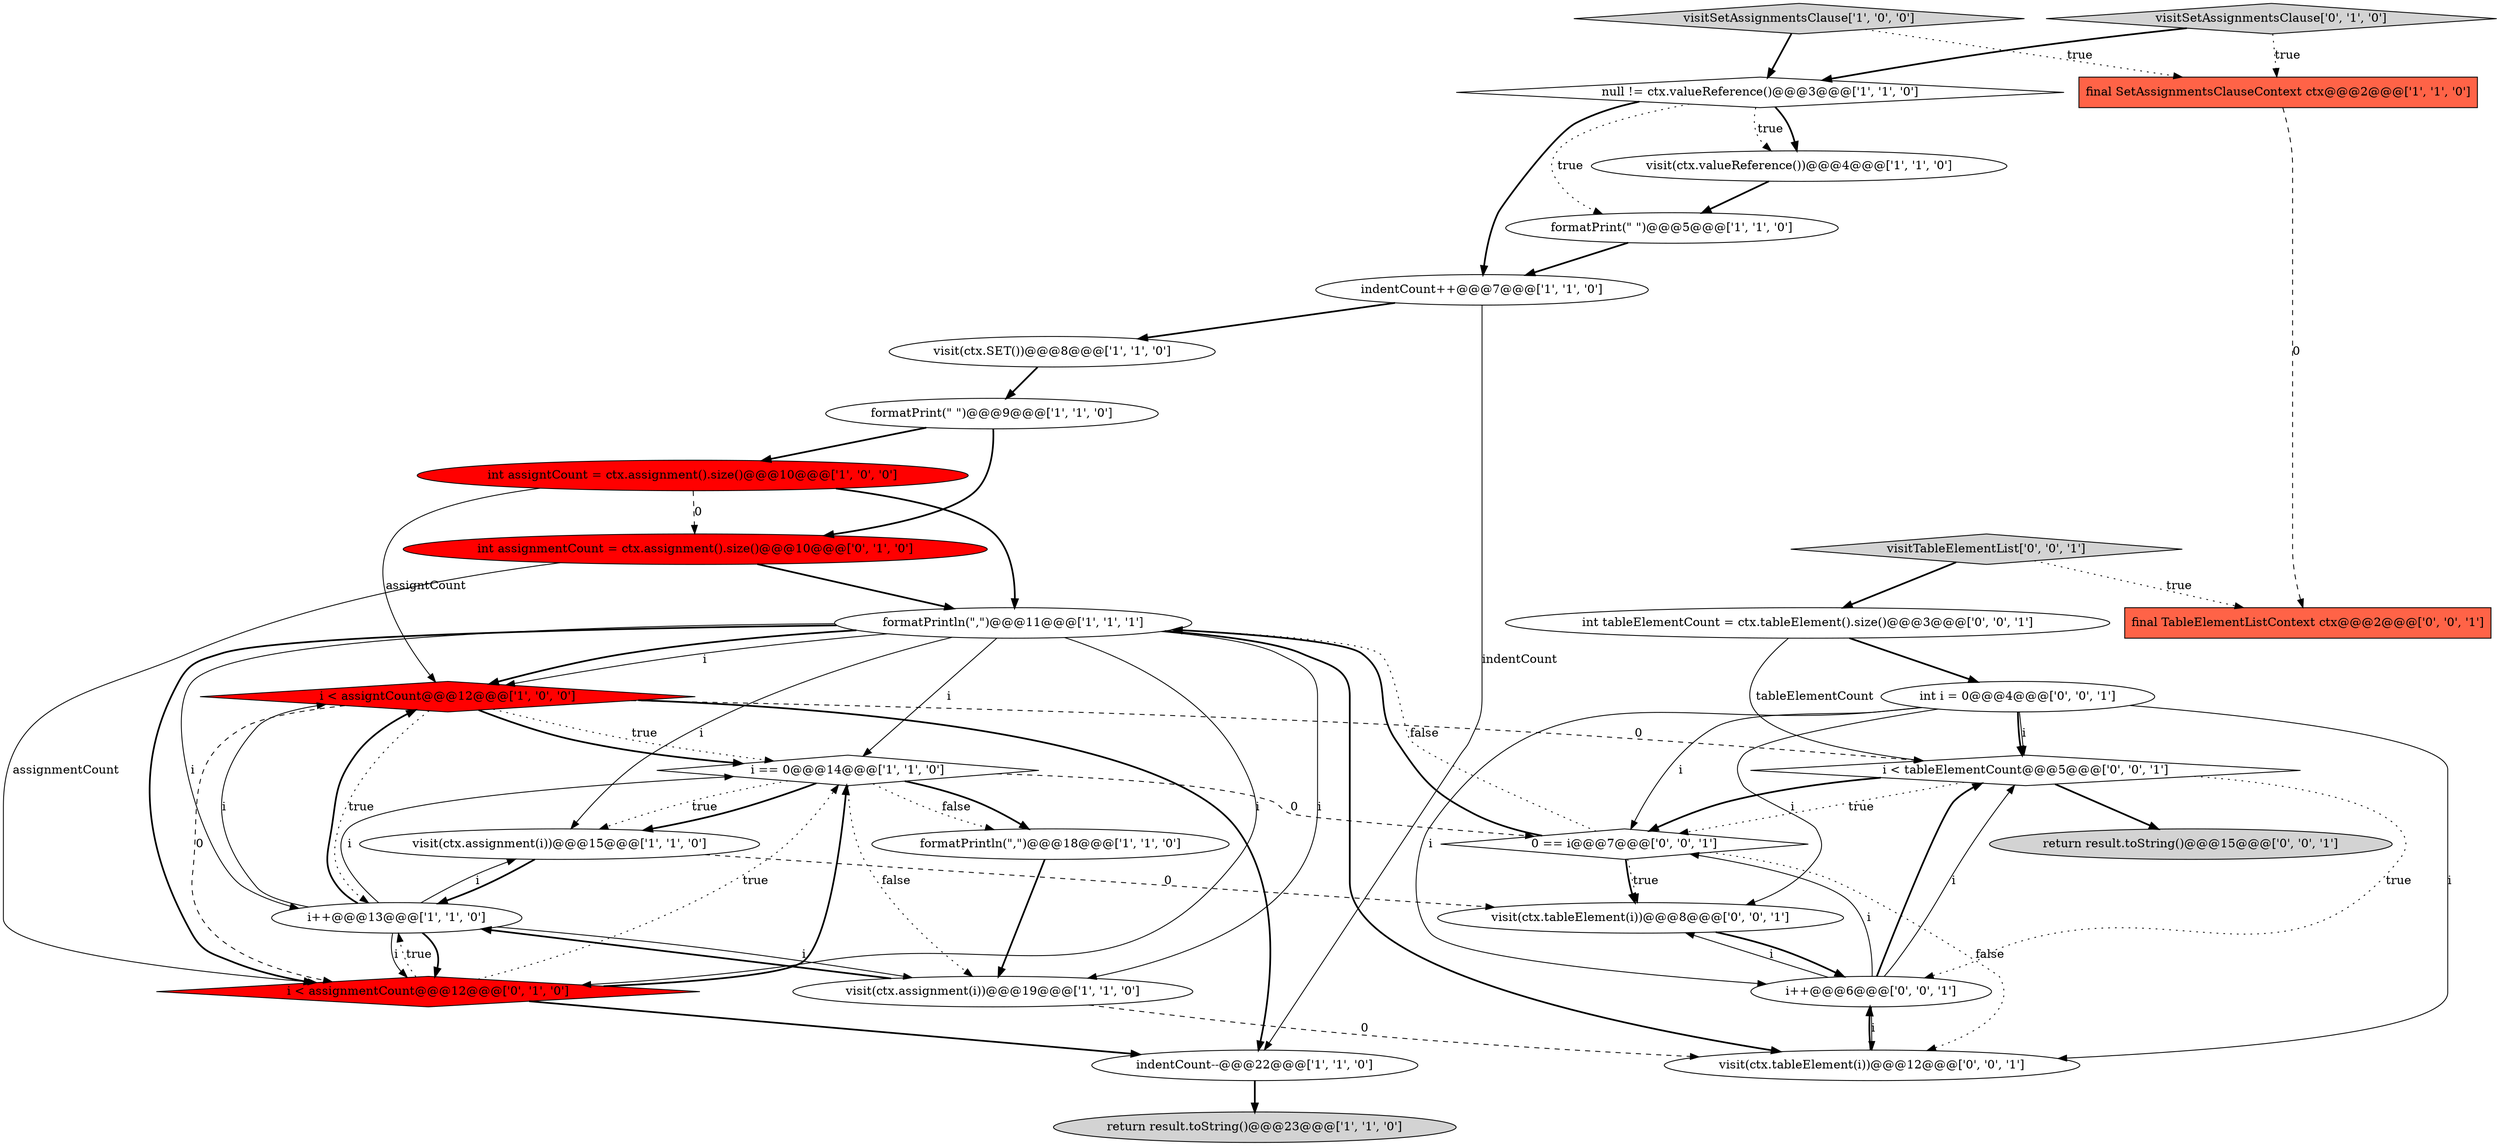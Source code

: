 digraph {
6 [style = filled, label = "int assigntCount = ctx.assignment().size()@@@10@@@['1', '0', '0']", fillcolor = red, shape = ellipse image = "AAA1AAABBB1BBB"];
12 [style = filled, label = "return result.toString()@@@23@@@['1', '1', '0']", fillcolor = lightgray, shape = ellipse image = "AAA0AAABBB1BBB"];
22 [style = filled, label = "return result.toString()@@@15@@@['0', '0', '1']", fillcolor = lightgray, shape = ellipse image = "AAA0AAABBB3BBB"];
1 [style = filled, label = "formatPrint(\" \")@@@9@@@['1', '1', '0']", fillcolor = white, shape = ellipse image = "AAA0AAABBB1BBB"];
10 [style = filled, label = "formatPrint(\" \")@@@5@@@['1', '1', '0']", fillcolor = white, shape = ellipse image = "AAA0AAABBB1BBB"];
19 [style = filled, label = "int assignmentCount = ctx.assignment().size()@@@10@@@['0', '1', '0']", fillcolor = red, shape = ellipse image = "AAA1AAABBB2BBB"];
23 [style = filled, label = "int tableElementCount = ctx.tableElement().size()@@@3@@@['0', '0', '1']", fillcolor = white, shape = ellipse image = "AAA0AAABBB3BBB"];
2 [style = filled, label = "visitSetAssignmentsClause['1', '0', '0']", fillcolor = lightgray, shape = diamond image = "AAA0AAABBB1BBB"];
26 [style = filled, label = "visit(ctx.tableElement(i))@@@8@@@['0', '0', '1']", fillcolor = white, shape = ellipse image = "AAA0AAABBB3BBB"];
24 [style = filled, label = "final TableElementListContext ctx@@@2@@@['0', '0', '1']", fillcolor = tomato, shape = box image = "AAA0AAABBB3BBB"];
11 [style = filled, label = "i < assigntCount@@@12@@@['1', '0', '0']", fillcolor = red, shape = diamond image = "AAA1AAABBB1BBB"];
28 [style = filled, label = "visitTableElementList['0', '0', '1']", fillcolor = lightgray, shape = diamond image = "AAA0AAABBB3BBB"];
0 [style = filled, label = "visit(ctx.valueReference())@@@4@@@['1', '1', '0']", fillcolor = white, shape = ellipse image = "AAA0AAABBB1BBB"];
8 [style = filled, label = "visit(ctx.assignment(i))@@@15@@@['1', '1', '0']", fillcolor = white, shape = ellipse image = "AAA0AAABBB1BBB"];
4 [style = filled, label = "visit(ctx.SET())@@@8@@@['1', '1', '0']", fillcolor = white, shape = ellipse image = "AAA0AAABBB1BBB"];
25 [style = filled, label = "0 == i@@@7@@@['0', '0', '1']", fillcolor = white, shape = diamond image = "AAA0AAABBB3BBB"];
15 [style = filled, label = "formatPrintln(\",\")@@@18@@@['1', '1', '0']", fillcolor = white, shape = ellipse image = "AAA0AAABBB1BBB"];
21 [style = filled, label = "i < tableElementCount@@@5@@@['0', '0', '1']", fillcolor = white, shape = diamond image = "AAA0AAABBB3BBB"];
14 [style = filled, label = "i == 0@@@14@@@['1', '1', '0']", fillcolor = white, shape = diamond image = "AAA0AAABBB1BBB"];
5 [style = filled, label = "i++@@@13@@@['1', '1', '0']", fillcolor = white, shape = ellipse image = "AAA0AAABBB1BBB"];
29 [style = filled, label = "int i = 0@@@4@@@['0', '0', '1']", fillcolor = white, shape = ellipse image = "AAA0AAABBB3BBB"];
16 [style = filled, label = "null != ctx.valueReference()@@@3@@@['1', '1', '0']", fillcolor = white, shape = diamond image = "AAA0AAABBB1BBB"];
13 [style = filled, label = "visit(ctx.assignment(i))@@@19@@@['1', '1', '0']", fillcolor = white, shape = ellipse image = "AAA0AAABBB1BBB"];
27 [style = filled, label = "visit(ctx.tableElement(i))@@@12@@@['0', '0', '1']", fillcolor = white, shape = ellipse image = "AAA0AAABBB3BBB"];
3 [style = filled, label = "formatPrintln(\",\")@@@11@@@['1', '1', '1']", fillcolor = white, shape = ellipse image = "AAA0AAABBB1BBB"];
30 [style = filled, label = "i++@@@6@@@['0', '0', '1']", fillcolor = white, shape = ellipse image = "AAA0AAABBB3BBB"];
9 [style = filled, label = "indentCount--@@@22@@@['1', '1', '0']", fillcolor = white, shape = ellipse image = "AAA0AAABBB1BBB"];
7 [style = filled, label = "final SetAssignmentsClauseContext ctx@@@2@@@['1', '1', '0']", fillcolor = tomato, shape = box image = "AAA0AAABBB1BBB"];
20 [style = filled, label = "i < assignmentCount@@@12@@@['0', '1', '0']", fillcolor = red, shape = diamond image = "AAA1AAABBB2BBB"];
17 [style = filled, label = "indentCount++@@@7@@@['1', '1', '0']", fillcolor = white, shape = ellipse image = "AAA0AAABBB1BBB"];
18 [style = filled, label = "visitSetAssignmentsClause['0', '1', '0']", fillcolor = lightgray, shape = diamond image = "AAA0AAABBB2BBB"];
6->3 [style = bold, label=""];
16->0 [style = bold, label=""];
11->20 [style = dashed, label="0"];
5->20 [style = bold, label=""];
11->14 [style = bold, label=""];
20->9 [style = bold, label=""];
14->25 [style = dashed, label="0"];
3->8 [style = solid, label="i"];
10->17 [style = bold, label=""];
19->20 [style = solid, label="assignmentCount"];
11->9 [style = bold, label=""];
16->10 [style = dotted, label="true"];
23->21 [style = solid, label="tableElementCount"];
3->27 [style = bold, label=""];
30->25 [style = solid, label="i"];
23->29 [style = bold, label=""];
3->20 [style = solid, label="i"];
3->14 [style = solid, label="i"];
19->3 [style = bold, label=""];
11->21 [style = dashed, label="0"];
2->16 [style = bold, label=""];
15->13 [style = bold, label=""];
27->30 [style = bold, label=""];
25->3 [style = bold, label=""];
11->14 [style = dotted, label="true"];
3->11 [style = bold, label=""];
5->14 [style = solid, label="i"];
11->5 [style = dotted, label="true"];
20->14 [style = bold, label=""];
5->11 [style = solid, label="i"];
16->17 [style = bold, label=""];
21->25 [style = bold, label=""];
30->27 [style = solid, label="i"];
3->13 [style = solid, label="i"];
20->5 [style = dotted, label="true"];
28->24 [style = dotted, label="true"];
21->22 [style = bold, label=""];
21->30 [style = dotted, label="true"];
25->26 [style = bold, label=""];
6->19 [style = dashed, label="0"];
13->5 [style = bold, label=""];
14->15 [style = bold, label=""];
5->11 [style = bold, label=""];
14->8 [style = bold, label=""];
1->19 [style = bold, label=""];
29->21 [style = solid, label="i"];
25->26 [style = dotted, label="true"];
14->15 [style = dotted, label="false"];
5->8 [style = solid, label="i"];
18->7 [style = dotted, label="true"];
3->5 [style = solid, label="i"];
20->14 [style = dotted, label="true"];
25->27 [style = dotted, label="false"];
5->13 [style = solid, label="i"];
29->21 [style = bold, label=""];
14->13 [style = dotted, label="false"];
21->25 [style = dotted, label="true"];
30->21 [style = bold, label=""];
6->11 [style = solid, label="assigntCount"];
1->6 [style = bold, label=""];
13->27 [style = dashed, label="0"];
29->27 [style = solid, label="i"];
28->23 [style = bold, label=""];
14->8 [style = dotted, label="true"];
4->1 [style = bold, label=""];
9->12 [style = bold, label=""];
30->21 [style = solid, label="i"];
17->4 [style = bold, label=""];
8->26 [style = dashed, label="0"];
18->16 [style = bold, label=""];
29->30 [style = solid, label="i"];
5->20 [style = solid, label="i"];
29->25 [style = solid, label="i"];
30->26 [style = solid, label="i"];
17->9 [style = solid, label="indentCount"];
29->26 [style = solid, label="i"];
26->30 [style = bold, label=""];
0->10 [style = bold, label=""];
3->20 [style = bold, label=""];
16->0 [style = dotted, label="true"];
8->5 [style = bold, label=""];
7->24 [style = dashed, label="0"];
2->7 [style = dotted, label="true"];
25->3 [style = dotted, label="false"];
3->11 [style = solid, label="i"];
}
